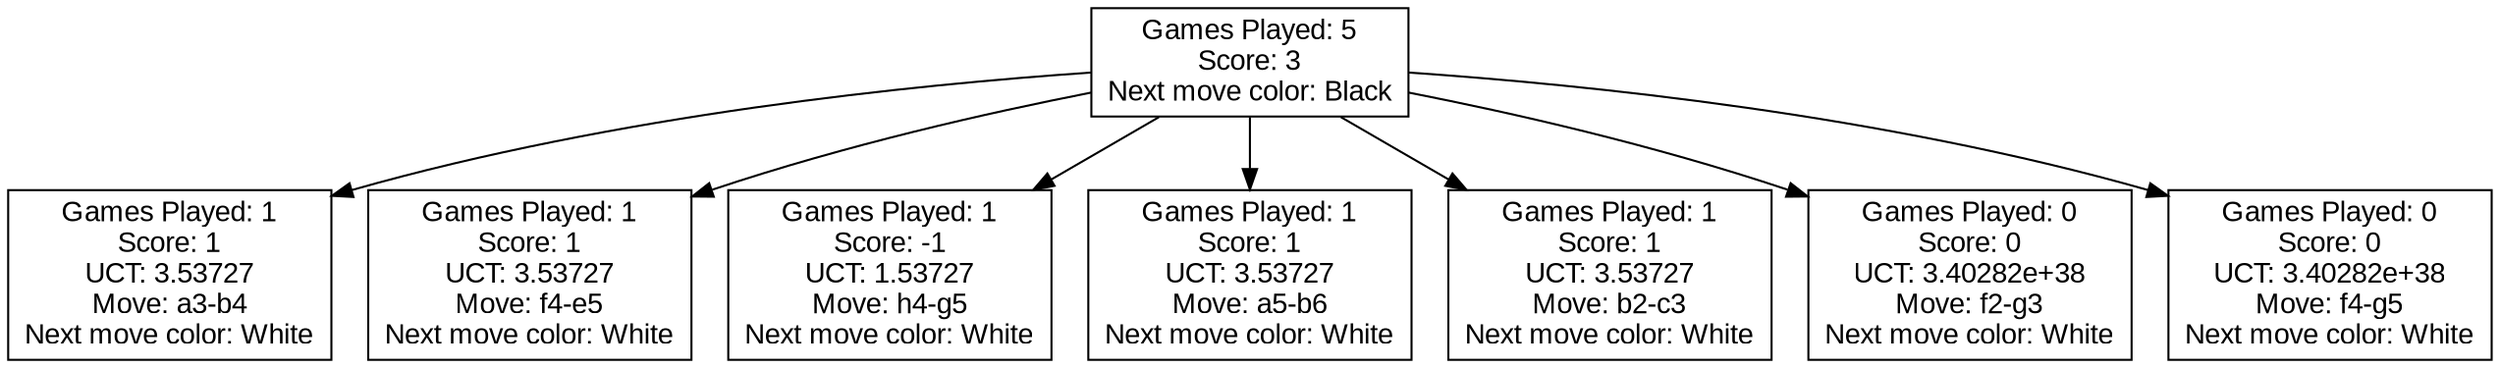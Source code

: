 digraph Tree {
    node [shape=box, fontname="Arial"];
    node0 [label="Games Played: 5\nScore: 3
Next move color: Black"];
    node1 [label="Games Played: 1\nScore: 1\nUCT: 3.53727\nMove: a3-b4
Next move color: White"];
    node0 -> node1;
    node2 [label="Games Played: 1\nScore: 1\nUCT: 3.53727\nMove: f4-e5
Next move color: White"];
    node0 -> node2;
    node3 [label="Games Played: 1\nScore: -1\nUCT: 1.53727\nMove: h4-g5
Next move color: White"];
    node0 -> node3;
    node4 [label="Games Played: 1\nScore: 1\nUCT: 3.53727\nMove: a5-b6
Next move color: White"];
    node0 -> node4;
    node5 [label="Games Played: 1\nScore: 1\nUCT: 3.53727\nMove: b2-c3
Next move color: White"];
    node0 -> node5;
    node6 [label="Games Played: 0\nScore: 0\nUCT: 3.40282e+38\nMove: f2-g3
Next move color: White"];
    node0 -> node6;
    node7 [label="Games Played: 0\nScore: 0\nUCT: 3.40282e+38\nMove: f4-g5
Next move color: White"];
    node0 -> node7;
}
